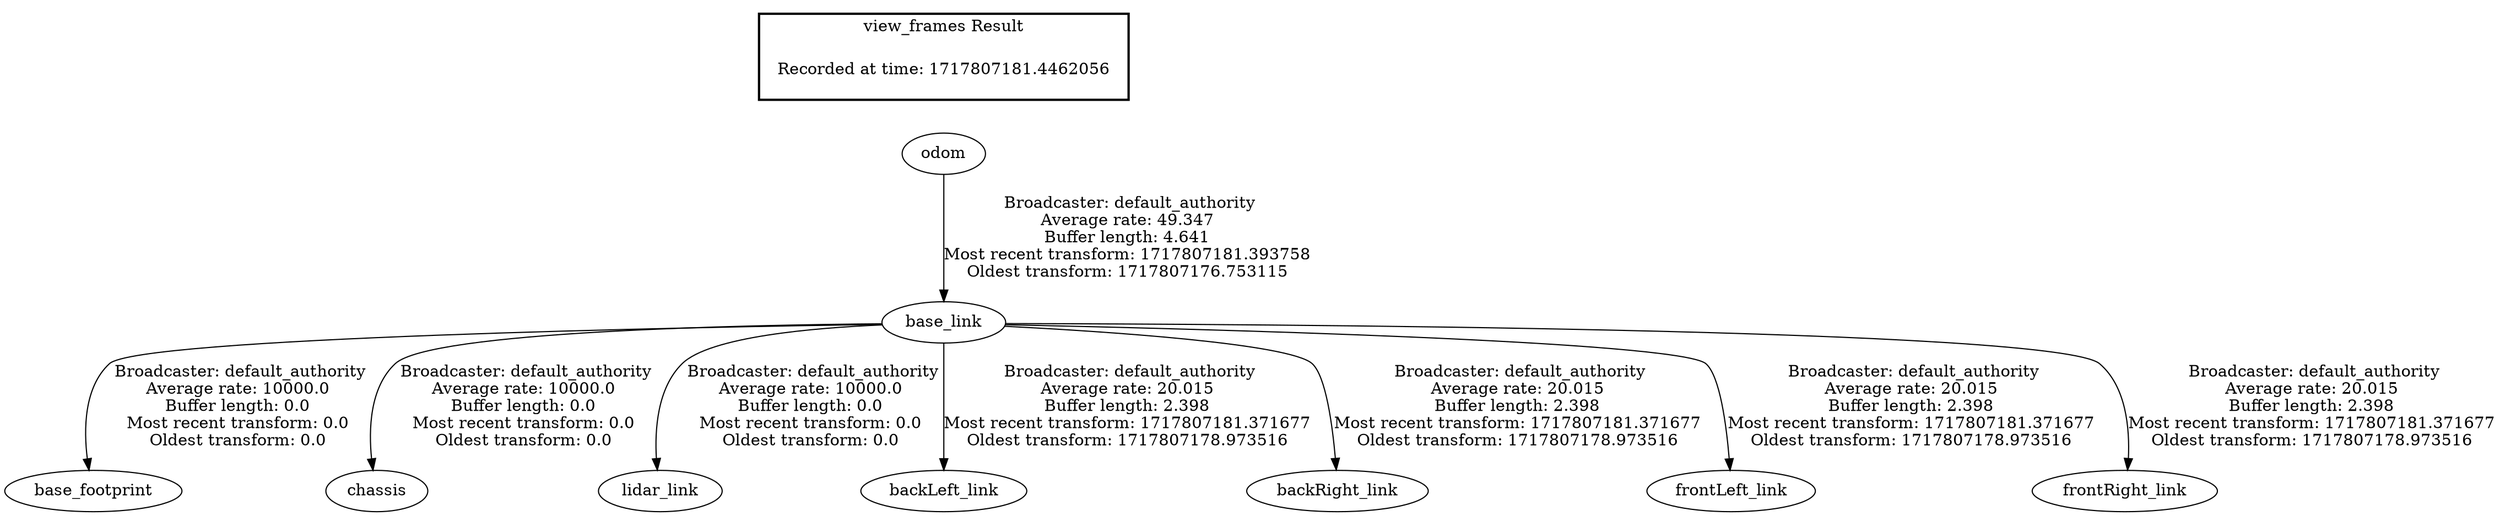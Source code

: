 digraph G {
"odom" -> "base_link"[label=" Broadcaster: default_authority\nAverage rate: 49.347\nBuffer length: 4.641\nMost recent transform: 1717807181.393758\nOldest transform: 1717807176.753115\n"];
"base_link" -> "base_footprint"[label=" Broadcaster: default_authority\nAverage rate: 10000.0\nBuffer length: 0.0\nMost recent transform: 0.0\nOldest transform: 0.0\n"];
"base_link" -> "chassis"[label=" Broadcaster: default_authority\nAverage rate: 10000.0\nBuffer length: 0.0\nMost recent transform: 0.0\nOldest transform: 0.0\n"];
"base_link" -> "lidar_link"[label=" Broadcaster: default_authority\nAverage rate: 10000.0\nBuffer length: 0.0\nMost recent transform: 0.0\nOldest transform: 0.0\n"];
"base_link" -> "backLeft_link"[label=" Broadcaster: default_authority\nAverage rate: 20.015\nBuffer length: 2.398\nMost recent transform: 1717807181.371677\nOldest transform: 1717807178.973516\n"];
"base_link" -> "backRight_link"[label=" Broadcaster: default_authority\nAverage rate: 20.015\nBuffer length: 2.398\nMost recent transform: 1717807181.371677\nOldest transform: 1717807178.973516\n"];
"base_link" -> "frontLeft_link"[label=" Broadcaster: default_authority\nAverage rate: 20.015\nBuffer length: 2.398\nMost recent transform: 1717807181.371677\nOldest transform: 1717807178.973516\n"];
"base_link" -> "frontRight_link"[label=" Broadcaster: default_authority\nAverage rate: 20.015\nBuffer length: 2.398\nMost recent transform: 1717807181.371677\nOldest transform: 1717807178.973516\n"];
edge [style=invis];
 subgraph cluster_legend { style=bold; color=black; label ="view_frames Result";
"Recorded at time: 1717807181.4462056"[ shape=plaintext ] ;
}->"odom";
}